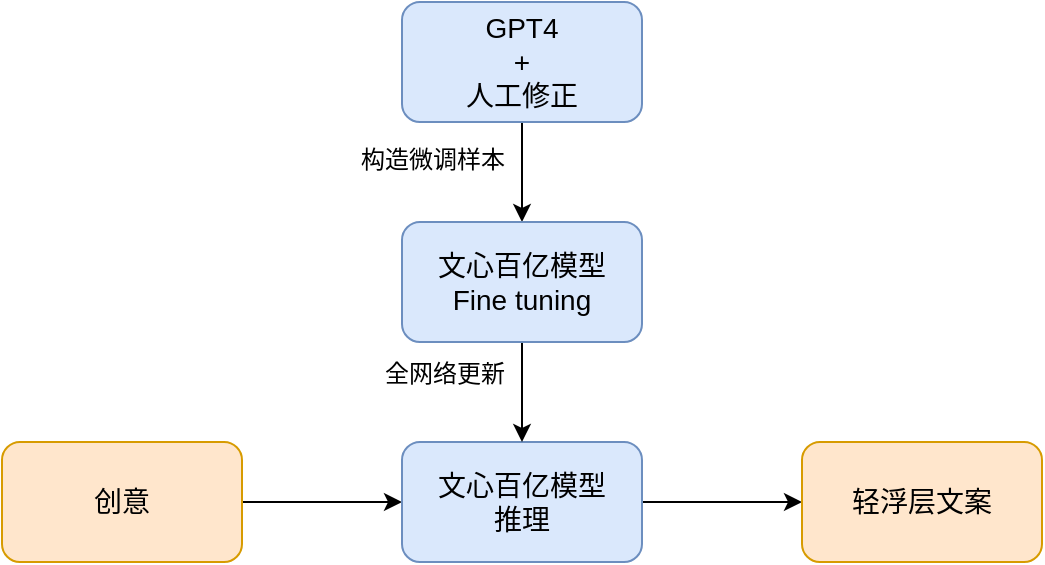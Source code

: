 <mxfile version="21.6.1" type="github">
  <diagram name="第 1 页" id="clgrEV_Meurep0f_5QgY">
    <mxGraphModel dx="812" dy="443" grid="0" gridSize="10" guides="1" tooltips="1" connect="1" arrows="1" fold="1" page="1" pageScale="1" pageWidth="827" pageHeight="1169" math="0" shadow="0">
      <root>
        <mxCell id="0" />
        <mxCell id="1" parent="0" />
        <mxCell id="5OsI7P8gQhSzynUjOokk-3" value="" style="edgeStyle=orthogonalEdgeStyle;rounded=0;orthogonalLoop=1;jettySize=auto;html=1;" edge="1" parent="1" source="5OsI7P8gQhSzynUjOokk-1" target="5OsI7P8gQhSzynUjOokk-2">
          <mxGeometry relative="1" as="geometry" />
        </mxCell>
        <mxCell id="5OsI7P8gQhSzynUjOokk-1" value="&lt;font style=&quot;font-size: 14px;&quot;&gt;创意&lt;/font&gt;" style="rounded=1;whiteSpace=wrap;html=1;fillColor=#ffe6cc;strokeColor=#d79b00;" vertex="1" parent="1">
          <mxGeometry x="150" y="263" width="120" height="60" as="geometry" />
        </mxCell>
        <mxCell id="5OsI7P8gQhSzynUjOokk-9" value="" style="edgeStyle=orthogonalEdgeStyle;rounded=0;orthogonalLoop=1;jettySize=auto;html=1;" edge="1" parent="1" source="5OsI7P8gQhSzynUjOokk-2" target="5OsI7P8gQhSzynUjOokk-8">
          <mxGeometry relative="1" as="geometry" />
        </mxCell>
        <mxCell id="5OsI7P8gQhSzynUjOokk-2" value="&lt;span style=&quot;font-size: 14px;&quot;&gt;文心百亿模型&lt;br&gt;推理&lt;/span&gt;" style="rounded=1;whiteSpace=wrap;html=1;fillColor=#dae8fc;strokeColor=#6c8ebf;" vertex="1" parent="1">
          <mxGeometry x="350" y="263" width="120" height="60" as="geometry" />
        </mxCell>
        <mxCell id="5OsI7P8gQhSzynUjOokk-6" value="" style="edgeStyle=orthogonalEdgeStyle;rounded=0;orthogonalLoop=1;jettySize=auto;html=1;" edge="1" parent="1" source="5OsI7P8gQhSzynUjOokk-4" target="5OsI7P8gQhSzynUjOokk-5">
          <mxGeometry relative="1" as="geometry" />
        </mxCell>
        <mxCell id="5OsI7P8gQhSzynUjOokk-4" value="&lt;font style=&quot;font-size: 14px;&quot;&gt;GPT4&lt;br&gt;+&lt;br&gt;人工修正&lt;/font&gt;" style="rounded=1;whiteSpace=wrap;html=1;fillColor=#dae8fc;strokeColor=#6c8ebf;" vertex="1" parent="1">
          <mxGeometry x="350" y="43" width="120" height="60" as="geometry" />
        </mxCell>
        <mxCell id="5OsI7P8gQhSzynUjOokk-7" value="" style="edgeStyle=orthogonalEdgeStyle;rounded=0;orthogonalLoop=1;jettySize=auto;html=1;" edge="1" parent="1" source="5OsI7P8gQhSzynUjOokk-5" target="5OsI7P8gQhSzynUjOokk-2">
          <mxGeometry relative="1" as="geometry" />
        </mxCell>
        <mxCell id="5OsI7P8gQhSzynUjOokk-5" value="&lt;span style=&quot;font-size: 14px;&quot;&gt;文心百亿模型&lt;br&gt;Fine tuning&lt;br&gt;&lt;/span&gt;" style="rounded=1;whiteSpace=wrap;html=1;fillColor=#dae8fc;strokeColor=#6c8ebf;" vertex="1" parent="1">
          <mxGeometry x="350" y="153" width="120" height="60" as="geometry" />
        </mxCell>
        <mxCell id="5OsI7P8gQhSzynUjOokk-8" value="&lt;span style=&quot;font-size: 14px;&quot;&gt;轻浮层文案&lt;/span&gt;" style="rounded=1;whiteSpace=wrap;html=1;fillColor=#ffe6cc;strokeColor=#d79b00;" vertex="1" parent="1">
          <mxGeometry x="550" y="263" width="120" height="60" as="geometry" />
        </mxCell>
        <mxCell id="5OsI7P8gQhSzynUjOokk-11" value="构造微调样本&lt;br&gt;" style="text;html=1;align=center;verticalAlign=middle;resizable=0;points=[];autosize=1;strokeColor=none;fillColor=none;" vertex="1" parent="1">
          <mxGeometry x="320" y="109" width="90" height="26" as="geometry" />
        </mxCell>
        <mxCell id="5OsI7P8gQhSzynUjOokk-13" value="全网络更新&lt;br&gt;" style="text;html=1;align=center;verticalAlign=middle;resizable=0;points=[];autosize=1;strokeColor=none;fillColor=none;" vertex="1" parent="1">
          <mxGeometry x="332" y="216" width="78" height="26" as="geometry" />
        </mxCell>
      </root>
    </mxGraphModel>
  </diagram>
</mxfile>
